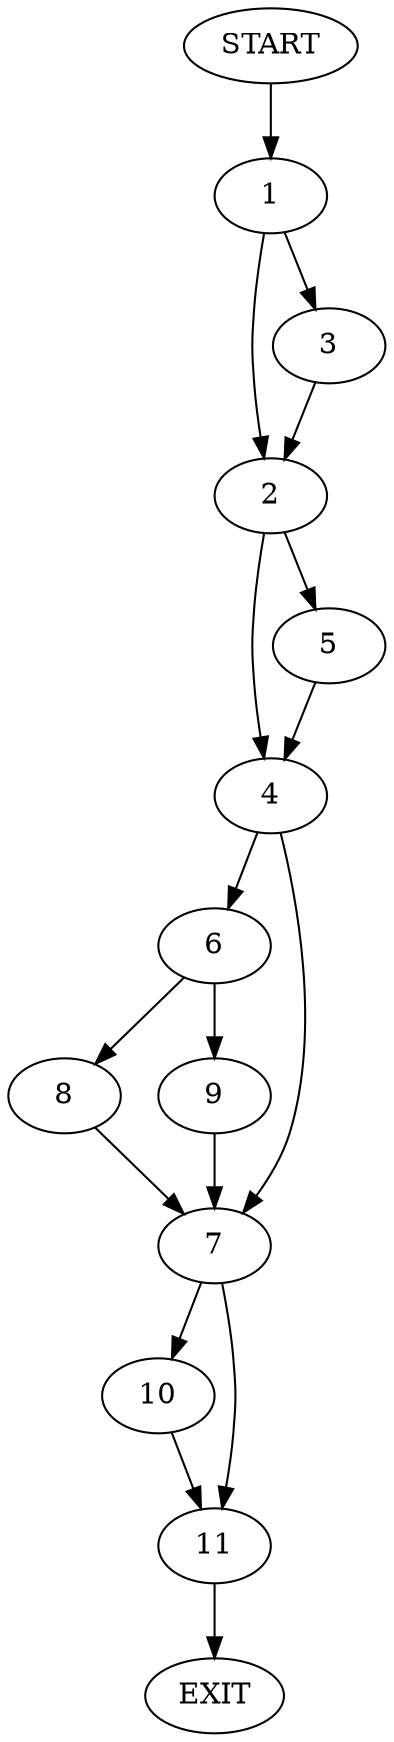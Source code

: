 digraph {
0 [label="START"]
12 [label="EXIT"]
0 -> 1
1 -> 2
1 -> 3
3 -> 2
2 -> 4
2 -> 5
4 -> 6
4 -> 7
5 -> 4
6 -> 8
6 -> 9
7 -> 10
7 -> 11
8 -> 7
9 -> 7
10 -> 11
11 -> 12
}

